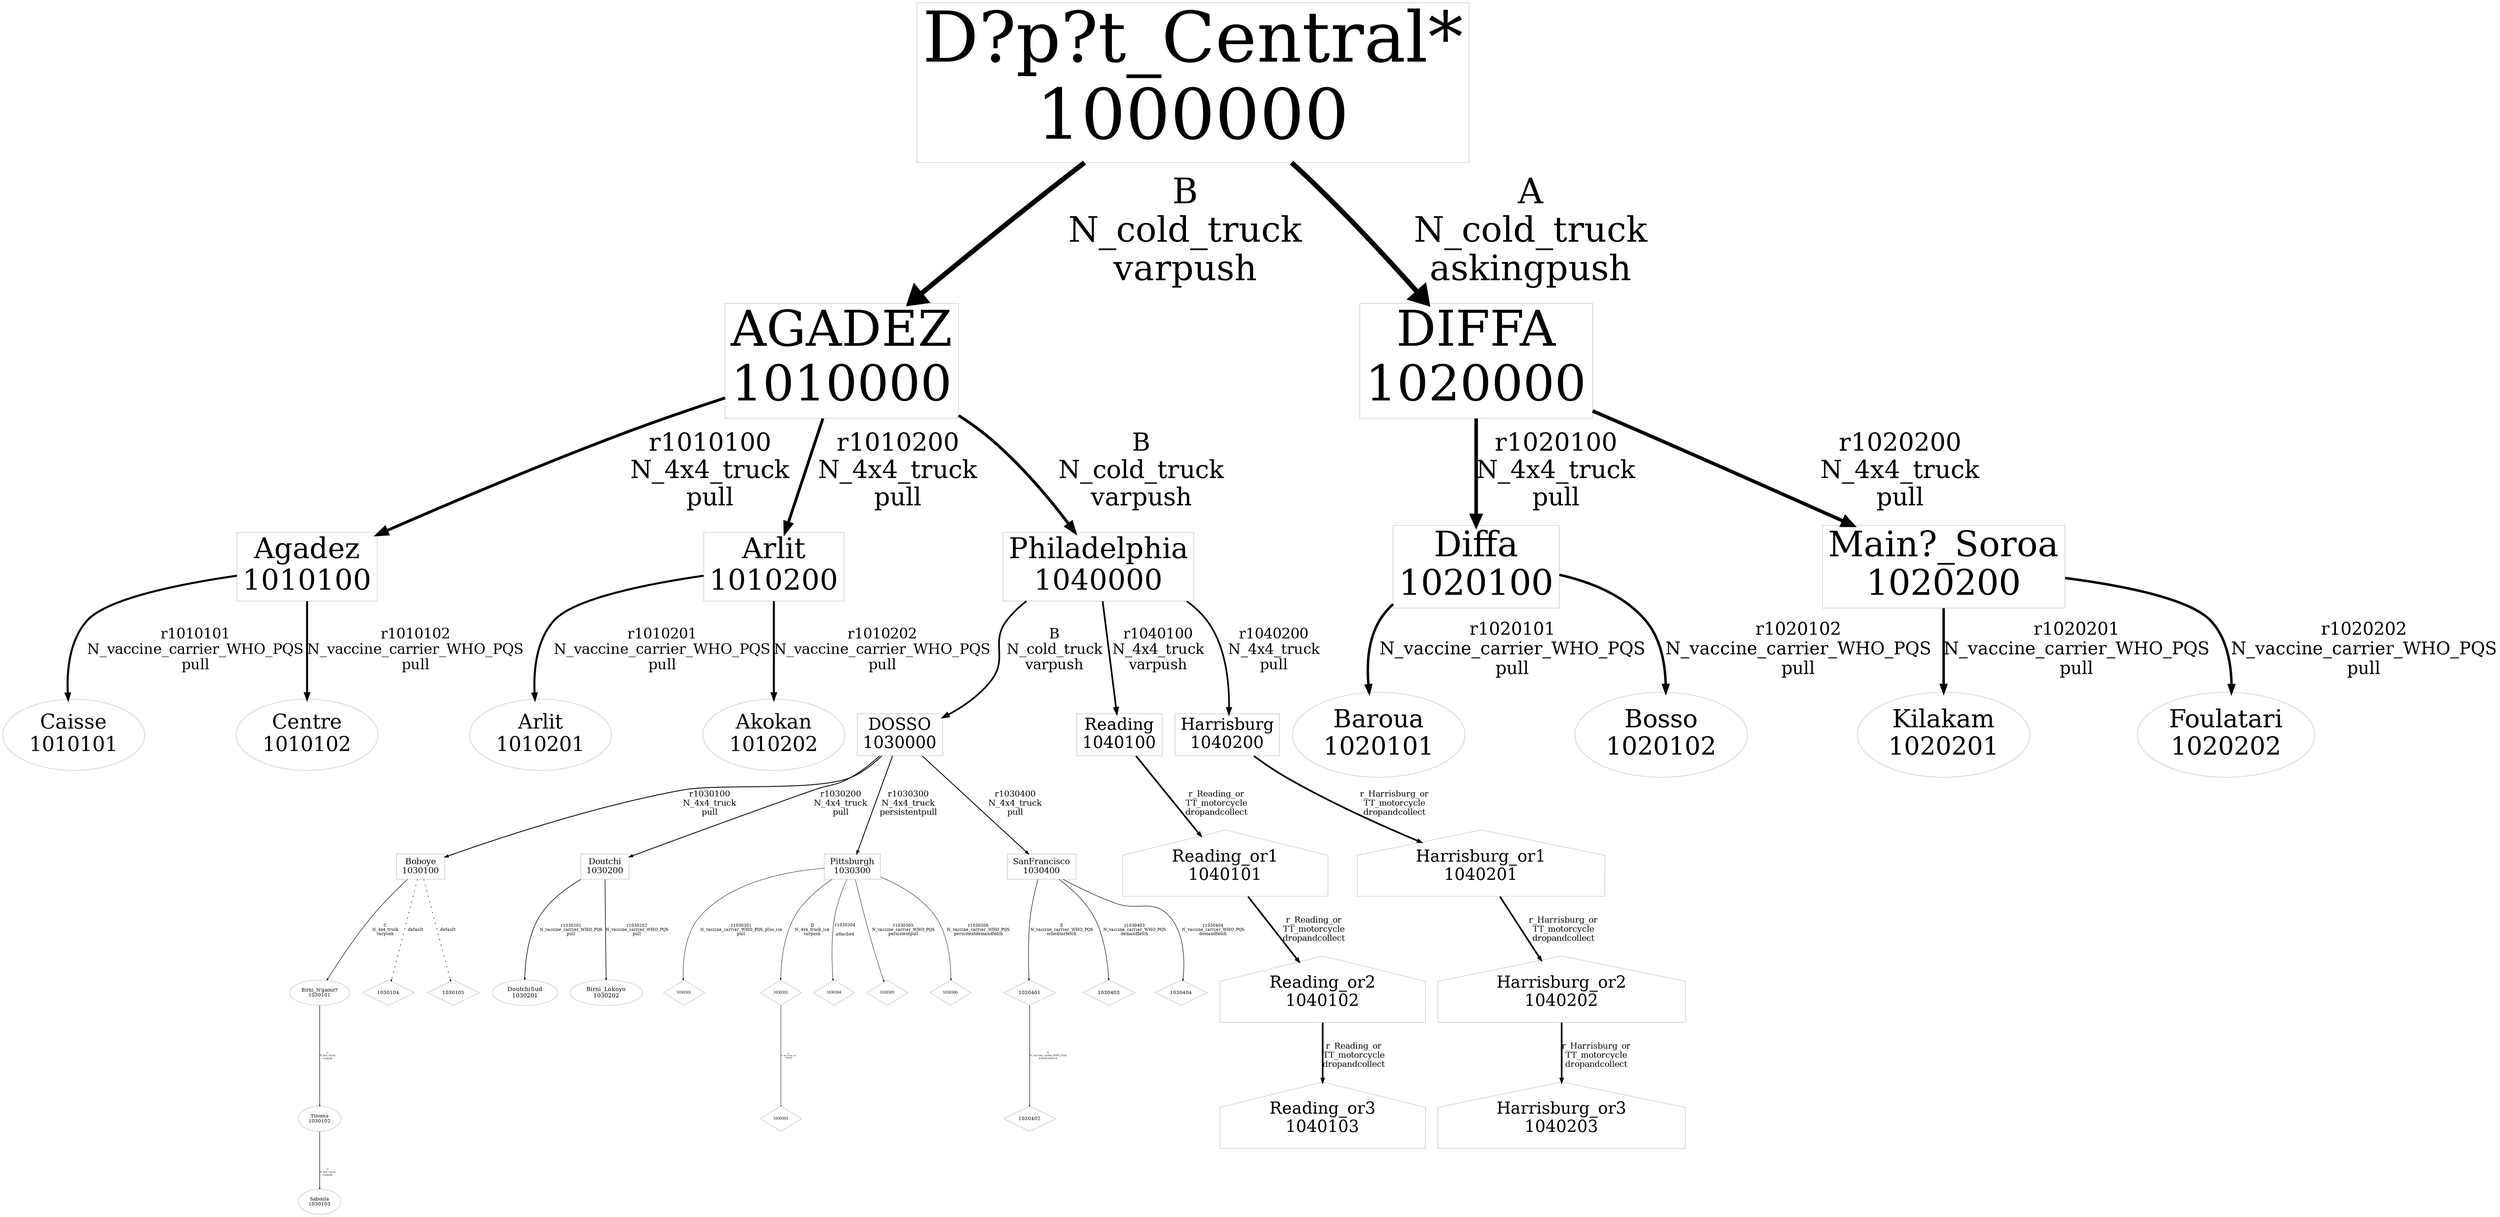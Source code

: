 digraph {
n1000000 [hermes_id="1000000" color="lightgray" label="D?p?t_Central*
1000000" shape="box" fontsize="100.00"]
n1010000 [hermes_id="1010000" color="lightgray" label="AGADEZ
1010000" shape="box" fontsize=" 70.71"]
n1010100 [hermes_id="1010100" color="lightgray" label="Agadez
1010100" shape="box" fontsize=" 40.82"]
n1010101 [hermes_id="1010101" color="lightgray" label="Caisse
1010101" shape="ellipse" fontsize=" 28.87"]
n1010102 [hermes_id="1010102" color="lightgray" label="Centre
1010102" shape="ellipse" fontsize=" 28.87"]
n1010200 [hermes_id="1010200" color="lightgray" label="Arlit
1010200" shape="box" fontsize=" 40.82"]
n1010201 [hermes_id="1010201" color="lightgray" label="Arlit
1010201" shape="ellipse" fontsize=" 28.87"]
n1010202 [hermes_id="1010202" color="lightgray" label="Akokan
1010202" shape="ellipse" fontsize=" 28.87"]
n1020000 [hermes_id="1020000" color="lightgray" label="DIFFA
1020000" shape="box" fontsize=" 70.71"]
n1020100 [hermes_id="1020100" color="lightgray" label="Diffa
1020100" shape="box" fontsize=" 50.00"]
n1020101 [hermes_id="1020101" color="lightgray" label="Baroua
1020101" shape="ellipse" fontsize=" 35.36"]
n1020102 [hermes_id="1020102" color="lightgray" label="Bosso
1020102" shape="ellipse" fontsize=" 35.36"]
n1020200 [hermes_id="1020200" color="lightgray" label="Main?_Soroa
1020200" shape="box" fontsize=" 50.00"]
n1020201 [hermes_id="1020201" color="lightgray" label="Kilakam
1020201" shape="ellipse" fontsize=" 35.36"]
n1020202 [hermes_id="1020202" color="lightgray" label="Foulatari
1020202" shape="ellipse" fontsize=" 35.36"]
n1030000 [hermes_id="1030000" color="lightgray" label="DOSSO
1030000" shape="box" hermes_cluster="DOSSO" fontsize=" 23.57"]
n1030100 [hermes_id="1030100" color="lightgray" label="Boboye
1030100" shape="box" fontsize=" 11.79"]
n1030101 [hermes_id="1030101" color="lightgray" label="Birni_N'gaour?
1030101" shape="ellipse" fontsize="  6.80"]
n1030102 [hermes_id="1030102" color="lightgray" label="Tinoma
1030102" shape="ellipse" fontsize="  6.80"]
n1030103 [hermes_id="1030103" color="lightgray" label="Saboula
1030103" shape="ellipse" fontsize="  6.80"]
n1030104 [hermes_id="1030104" color="lightgray" shape="diamond" label="1030104" fontsize="  6.80"]
n1030105 [hermes_id="1030105" color="lightgray" shape="diamond" label="1030105" fontsize="  6.80"]
n1030200 [hermes_id="1030200" color="lightgray" label="Doutchi
1030200" shape="box" fontsize=" 11.79"]
n1030201 [hermes_id="1030201" color="lightgray" label="DoutchiSud
1030201" shape="ellipse" fontsize="  8.33"]
n1030202 [hermes_id="1030202" color="lightgray" label="Birni_Lokoyo
1030202" shape="ellipse" fontsize="  8.33"]
n1030300 [hermes_id="1030300" color="lightgray" label="Pittsburgh
1030300" shape="box" hermes_cluster="Pittsburgh" fontsize=" 11.79"]
n1030301 [hermes_id="1030301" color="lightgray" shape="diamond" label="1030301" fontsize="  5.27"]
n1030302 [hermes_id="1030302" color="lightgray" shape="diamond" label="1030302" fontsize="  5.27"]
n1030303 [hermes_id="1030303" color="lightgray" shape="diamond" label="1030303" fontsize="  5.27"]
n1030304 [hermes_id="1030304" color="lightgray" shape="diamond" label="1030304" fontsize="  5.27"]
n1030305 [hermes_id="1030305" color="lightgray" shape="diamond" label="1030305" fontsize="  5.27"]
n1030306 [hermes_id="1030306" color="lightgray" shape="diamond" label="1030306" fontsize="  5.27"]
n1030400 [hermes_id="1030400" color="lightgray" label="SanFrancisco
1030400" shape="box" fontsize=" 11.79"]
n1030401 [hermes_id="1030401" color="lightgray" shape="diamond" label="1030401" fontsize="  6.80"]
n1030402 [hermes_id="1030402" color="lightgray" shape="diamond" label="1030402" fontsize="  6.80"]
n1030403 [hermes_id="1030403" color="lightgray" shape="diamond" label="1030403" fontsize="  6.80"]
n1030404 [hermes_id="1030404" color="lightgray" shape="diamond" label="1030404" fontsize="  6.80"]
n1040000 [hermes_id="1040000" color="lightgray" label="Philadelphia
1040000" shape="box" fontsize=" 40.82"]
n1040100 [hermes_id="1040100" color="lightgray" label="Reading
1040100" shape="box" fontsize=" 23.57"]
n1040101 [hermes_id="1040101" color="lightgray" label="Reading_or1
1040101" shape="house" fontsize=" 23.57"]
n1040102 [hermes_id="1040102" color="lightgray" label="Reading_or2
1040102" shape="house" fontsize=" 23.57"]
n1040103 [hermes_id="1040103" color="lightgray" label="Reading_or3
1040103" shape="house" fontsize=" 23.57"]
n1040200 [hermes_id="1040200" color="lightgray" label="Harrisburg
1040200" shape="box" fontsize=" 23.57"]
n1040201 [hermes_id="1040201" color="lightgray" label="Harrisburg_or1
1040201" shape="house" fontsize=" 23.57"]
n1040202 [hermes_id="1040202" color="lightgray" label="Harrisburg_or2
1040202" shape="house" fontsize=" 23.57"]
n1040203 [hermes_id="1040203" color="lightgray" label="Harrisburg_or3
1040203" shape="house" fontsize=" 23.57"]
n1000000 -> n1020000 [color="black" label="A
N_cold_truck
askingpush" fontsize=" 50.00" penwidth="  7.07" arrowsize="  2.00"]
n1000000 -> n1010000 [color="black" label="B
N_cold_truck
varpush" fontsize=" 50.00" penwidth="  7.07" arrowsize="  2.00"]
n1010000 -> n1010200 [color="black" label="r1010200
N_4x4_truck
pull" fontsize=" 35.36" penwidth="  4.08" arrowsize="  1.41"]
n1010000 -> n1040000 [color="black" label="B
N_cold_truck
varpush" fontsize=" 35.36" penwidth="  4.08" arrowsize="  1.41"]
n1010000 -> n1010100 [color="black" label="r1010100
N_4x4_truck
pull" fontsize=" 35.36" penwidth="  4.08" arrowsize="  1.41"]
n1010100 -> n1010102 [color="black" label="r1010102
N_vaccine_carrier_WHO_PQS
pull" fontsize=" 20.41" penwidth="  2.89" arrowsize="  0.82"]
n1010100 -> n1010101 [color="black" label="r1010101
N_vaccine_carrier_WHO_PQS
pull" fontsize=" 20.41" penwidth="  2.89" arrowsize="  0.82"]
n1010200 -> n1010201 [color="black" label="r1010201
N_vaccine_carrier_WHO_PQS
pull" fontsize=" 20.41" penwidth="  2.89" arrowsize="  0.82"]
n1010200 -> n1010202 [color="black" label="r1010202
N_vaccine_carrier_WHO_PQS
pull" fontsize=" 20.41" penwidth="  2.89" arrowsize="  0.82"]
n1020000 -> n1020100 [color="black" label="r1020100
N_4x4_truck
pull" fontsize=" 35.36" penwidth="  5.00" arrowsize="  1.41"]
n1020000 -> n1020200 [color="black" label="r1020200
N_4x4_truck
pull" fontsize=" 35.36" penwidth="  5.00" arrowsize="  1.41"]
n1020100 -> n1020101 [color="black" label="r1020101
N_vaccine_carrier_WHO_PQS
pull" fontsize=" 25.00" penwidth="  3.54" arrowsize="  1.00"]
n1020100 -> n1020102 [color="black" label="r1020102
N_vaccine_carrier_WHO_PQS
pull" fontsize=" 25.00" penwidth="  3.54" arrowsize="  1.00"]
n1020200 -> n1020202 [color="black" label="r1020202
N_vaccine_carrier_WHO_PQS
pull" fontsize=" 25.00" penwidth="  3.54" arrowsize="  1.00"]
n1020200 -> n1020201 [color="black" label="r1020201
N_vaccine_carrier_WHO_PQS
pull" fontsize=" 25.00" penwidth="  3.54" arrowsize="  1.00"]
n1030000 -> n1030100 [color="black" label="r1030100
N_4x4_truck
pull" fontsize=" 11.79" penwidth="  1.18" arrowsize="  0.47"]
n1030000 -> n1030300 [color="black" label="r1030300
N_4x4_truck
persistentpull" fontsize=" 11.79" penwidth="  1.18" arrowsize="  0.47"]
n1030000 -> n1030200 [color="black" label="r1030200
N_4x4_truck
pull" fontsize=" 11.79" penwidth="  1.18" arrowsize="  0.47"]
n1030000 -> n1030400 [color="black" label="r1030400
N_4x4_truck
pull" fontsize=" 11.79" penwidth="  1.18" arrowsize="  0.47"]
n1030100 -> n1030101 [color="black" label="C
N_4x4_truck
varpush" fontsize="  5.89" penwidth="  0.68" arrowsize="  0.24"]
n1030100 -> n1030104 [label="default" style="dotted" fontsize="  5.89" penwidth="  0.68" arrowsize="  0.24"]
n1030100 -> n1030105 [label="default" style="dotted" fontsize="  5.89" penwidth="  0.68" arrowsize="  0.24"]
n1030101 -> n1030102 [color="black" label="C
N_4x4_truck
varpush" fontsize="  3.40" penwidth="  0.68" arrowsize="  0.14"]
n1030102 -> n1030103 [color="black" label="C
N_4x4_truck
varpush" fontsize="  3.40" penwidth="  0.68" arrowsize="  0.14"]
n1030200 -> n1030201 [color="black" label="r1030201
N_vaccine_carrier_WHO_PQS
pull" fontsize="  5.89" penwidth="  0.83" arrowsize="  0.24"]
n1030200 -> n1030202 [color="black" label="r1030202
N_vaccine_carrier_WHO_PQS
pull" fontsize="  5.89" penwidth="  0.83" arrowsize="  0.24"]
n1030300 -> n1030306 [color="black" label="r1030306
N_vaccine_carrier_WHO_PQS
persistentdemandfetch" fontsize="  5.89" penwidth="  0.53" arrowsize="  0.24"]
n1030300 -> n1030305 [color="black" label="r1030305
N_vaccine_carrier_WHO_PQS
persistentpull" fontsize="  5.89" penwidth="  0.53" arrowsize="  0.24"]
n1030300 -> n1030304 [color="black" label="r1030304

attached" fontsize="  5.89" penwidth="  0.53" arrowsize="  0.24"]
n1030300 -> n1030301 [color="black" label="r1030301
N_vaccine_carrier_WHO_PQS_plus_ice
pull" fontsize="  5.89" penwidth="  0.53" arrowsize="  0.24"]
n1030300 -> n1030302 [color="black" label="D
N_4x4_truck_ice
varpush" fontsize="  5.89" penwidth="  0.53" arrowsize="  0.24"]
n1030302 -> n1030303 [color="black" label="D
N_4x4_truck_ice
varpush" fontsize="  2.64" penwidth="  0.53" arrowsize="  0.11"]
n1030400 -> n1030401 [color="black" label="E
N_vaccine_carrier_WHO_PQS
schedvarfetch" fontsize="  5.89" penwidth="  0.68" arrowsize="  0.24"]
n1030400 -> n1030403 [color="black" label="r1030403
N_vaccine_carrier_WHO_PQS
demandfetch" fontsize="  5.89" penwidth="  0.68" arrowsize="  0.24"]
n1030400 -> n1030404 [color="black" label="r1030404
N_vaccine_carrier_WHO_PQS
demandfetch" fontsize="  5.89" penwidth="  0.68" arrowsize="  0.24"]
n1030401 -> n1030402 [color="black" label="E
N_vaccine_carrier_WHO_PQS
schedvarfetch" fontsize="  3.40" penwidth="  0.68" arrowsize="  0.14"]
n1040000 -> n1030000 [color="black" label="B
N_cold_truck
varpush" fontsize=" 20.41" penwidth="  2.36" arrowsize="  0.82"]
n1040000 -> n1040100 [color="black" label="r1040100
N_4x4_truck
varpush" fontsize=" 20.41" penwidth="  2.36" arrowsize="  0.82"]
n1040000 -> n1040200 [color="black" label="r1040200
N_4x4_truck
pull" fontsize=" 20.41" penwidth="  2.36" arrowsize="  0.82"]
n1040100 -> n1040101 [color="black" label="r_Reading_or
TT_motorcycle
dropandcollect" fontsize=" 11.79" penwidth="  2.36" arrowsize="  0.47"]
n1040101 -> n1040102 [color="black" label="r_Reading_or
TT_motorcycle
dropandcollect" fontsize=" 11.79" penwidth="  2.36" arrowsize="  0.47"]
n1040102 -> n1040103 [color="black" label="r_Reading_or
TT_motorcycle
dropandcollect" fontsize=" 11.79" penwidth="  2.36" arrowsize="  0.47"]
n1040200 -> n1040201 [color="black" label="r_Harrisburg_or
TT_motorcycle
dropandcollect" fontsize=" 11.79" penwidth="  2.36" arrowsize="  0.47"]
n1040201 -> n1040202 [color="black" label="r_Harrisburg_or
TT_motorcycle
dropandcollect" fontsize=" 11.79" penwidth="  2.36" arrowsize="  0.47"]
n1040202 -> n1040203 [color="black" label="r_Harrisburg_or
TT_motorcycle
dropandcollect" fontsize=" 11.79" penwidth="  2.36" arrowsize="  0.47"]
}

